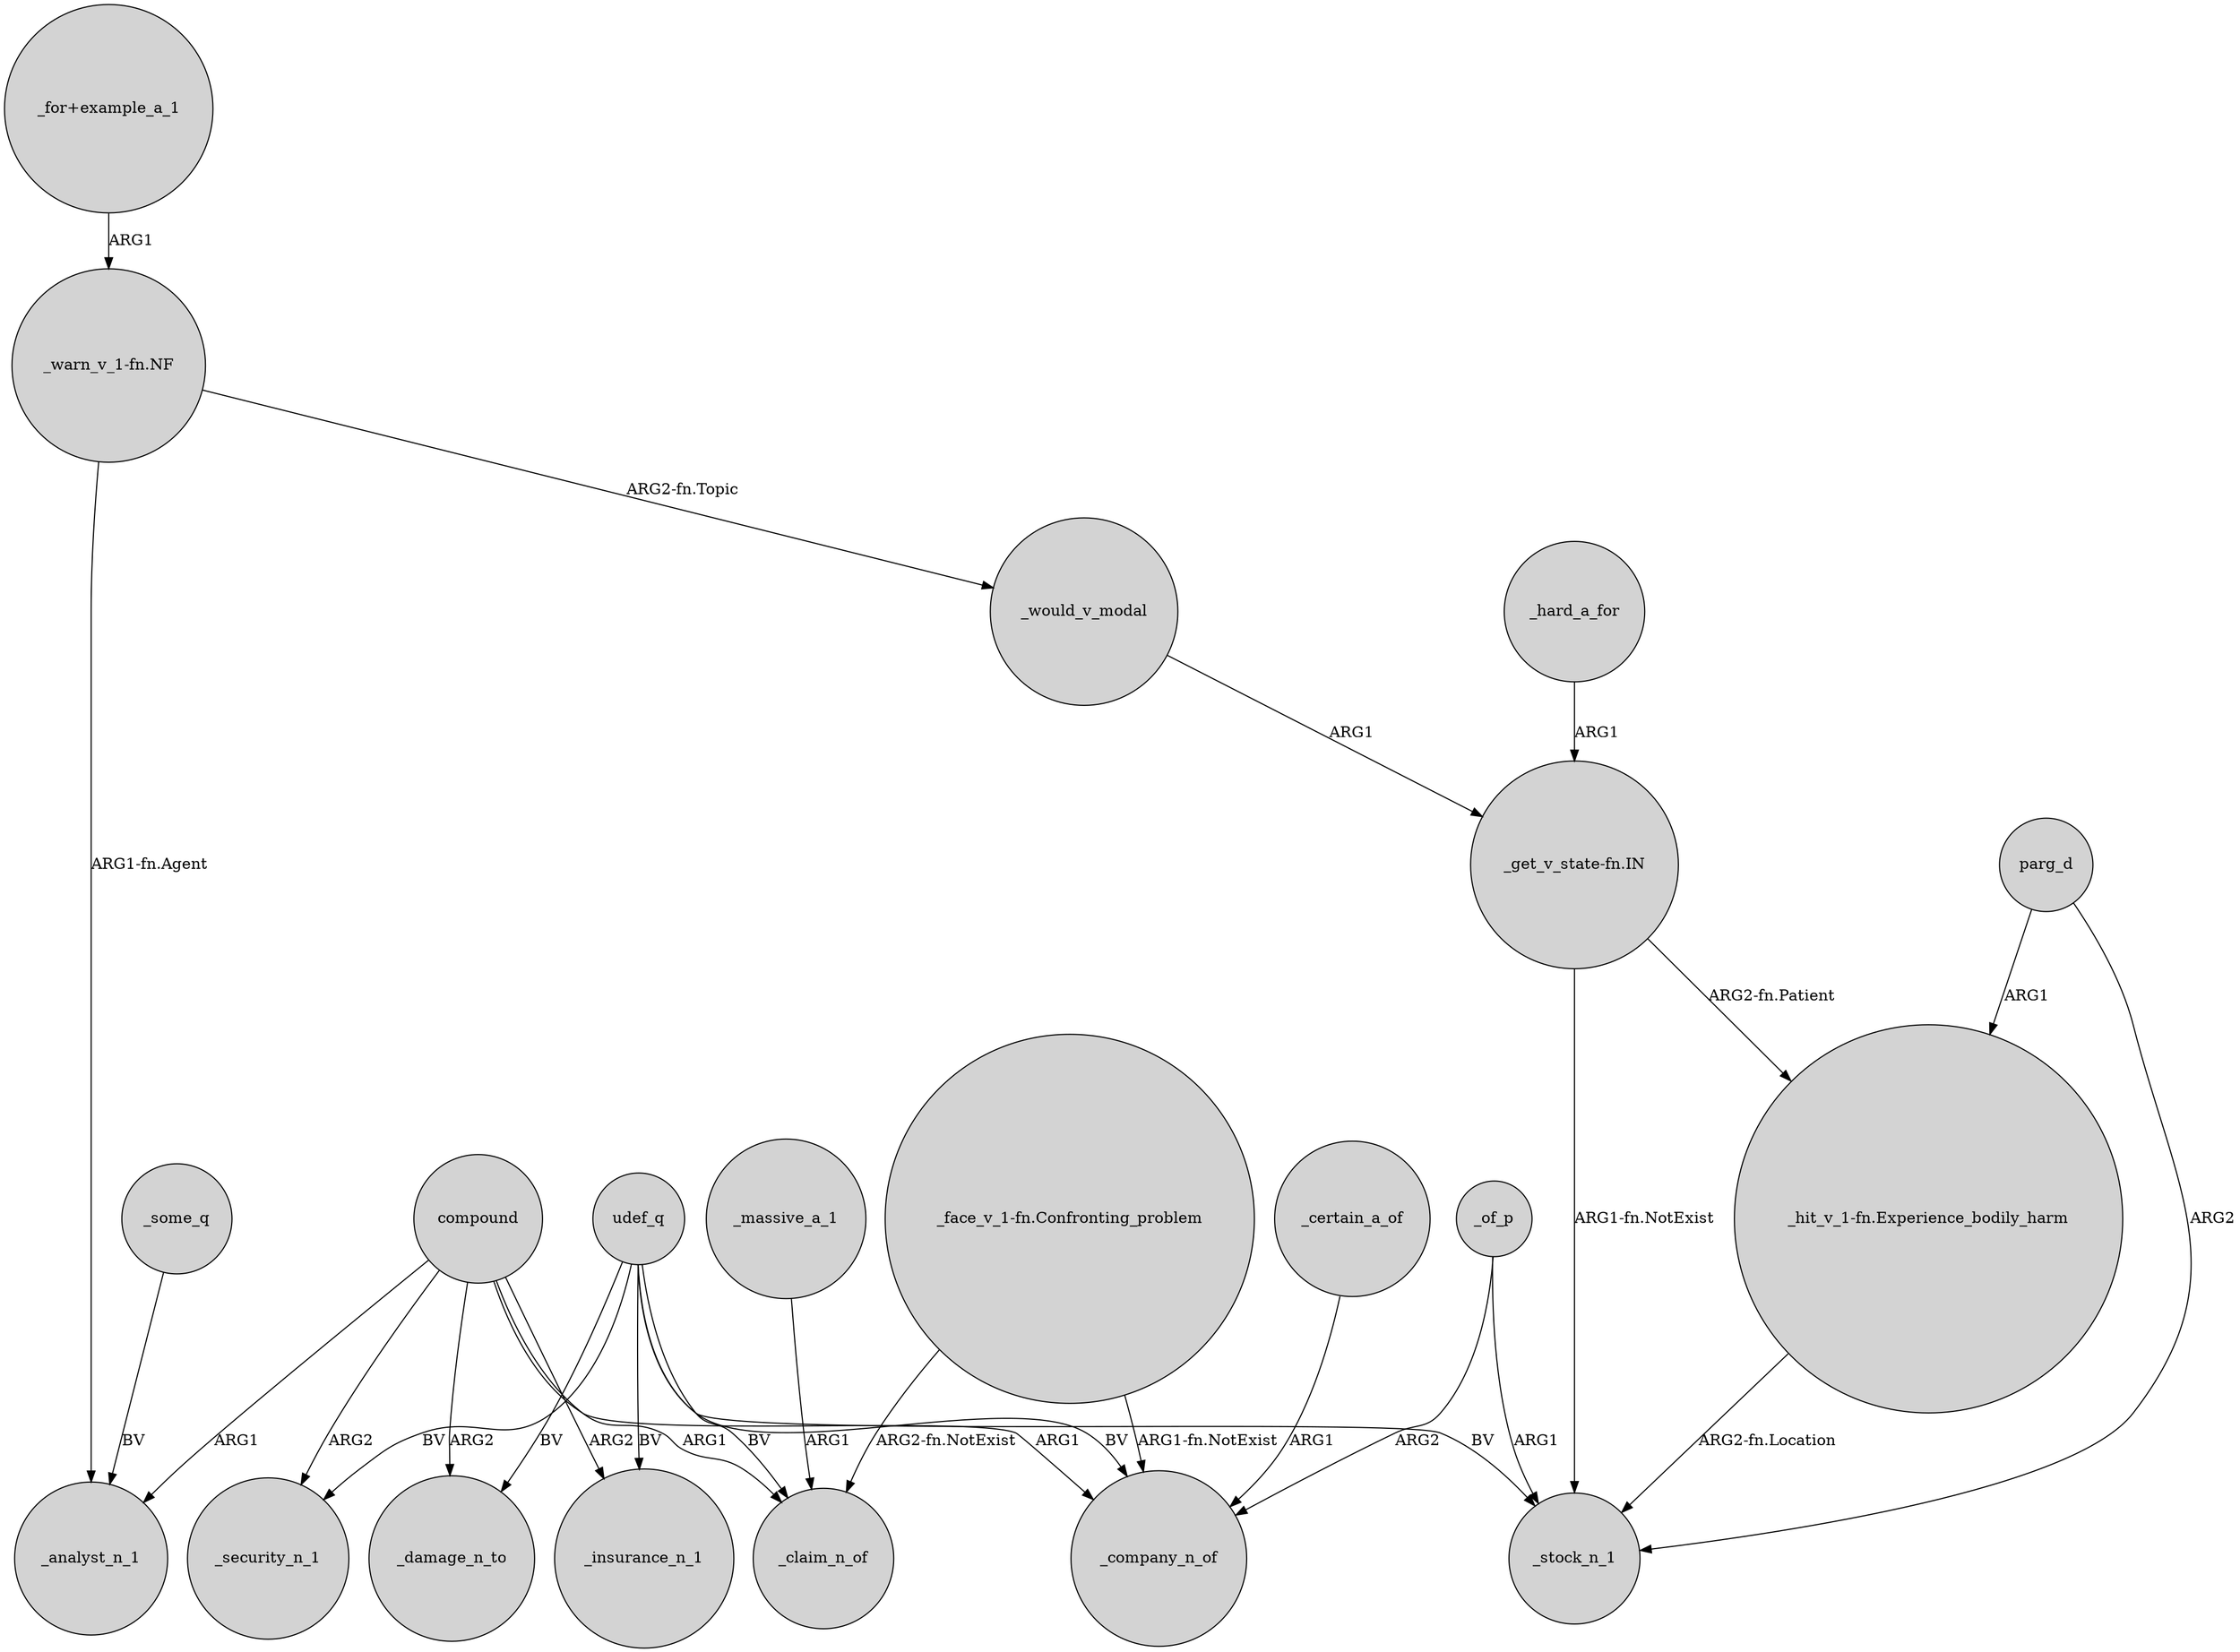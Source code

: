 digraph {
	node [shape=circle style=filled]
	_would_v_modal -> "_get_v_state-fn.IN" [label=ARG1]
	compound -> _insurance_n_1 [label=ARG2]
	"_warn_v_1-fn.NF" -> _would_v_modal [label="ARG2-fn.Topic"]
	"_hit_v_1-fn.Experience_bodily_harm" -> _stock_n_1 [label="ARG2-fn.Location"]
	"_warn_v_1-fn.NF" -> _analyst_n_1 [label="ARG1-fn.Agent"]
	udef_q -> _insurance_n_1 [label=BV]
	compound -> _security_n_1 [label=ARG2]
	"_face_v_1-fn.Confronting_problem" -> _company_n_of [label="ARG1-fn.NotExist"]
	"_for+example_a_1" -> "_warn_v_1-fn.NF" [label=ARG1]
	compound -> _claim_n_of [label=ARG1]
	_hard_a_for -> "_get_v_state-fn.IN" [label=ARG1]
	_certain_a_of -> _company_n_of [label=ARG1]
	compound -> _company_n_of [label=ARG1]
	_of_p -> _stock_n_1 [label=ARG1]
	udef_q -> _stock_n_1 [label=BV]
	"_get_v_state-fn.IN" -> "_hit_v_1-fn.Experience_bodily_harm" [label="ARG2-fn.Patient"]
	compound -> _damage_n_to [label=ARG2]
	_some_q -> _analyst_n_1 [label=BV]
	udef_q -> _damage_n_to [label=BV]
	"_get_v_state-fn.IN" -> _stock_n_1 [label="ARG1-fn.NotExist"]
	"_face_v_1-fn.Confronting_problem" -> _claim_n_of [label="ARG2-fn.NotExist"]
	udef_q -> _company_n_of [label=BV]
	udef_q -> _claim_n_of [label=BV]
	parg_d -> "_hit_v_1-fn.Experience_bodily_harm" [label=ARG1]
	_massive_a_1 -> _claim_n_of [label=ARG1]
	_of_p -> _company_n_of [label=ARG2]
	udef_q -> _security_n_1 [label=BV]
	parg_d -> _stock_n_1 [label=ARG2]
	compound -> _analyst_n_1 [label=ARG1]
}
